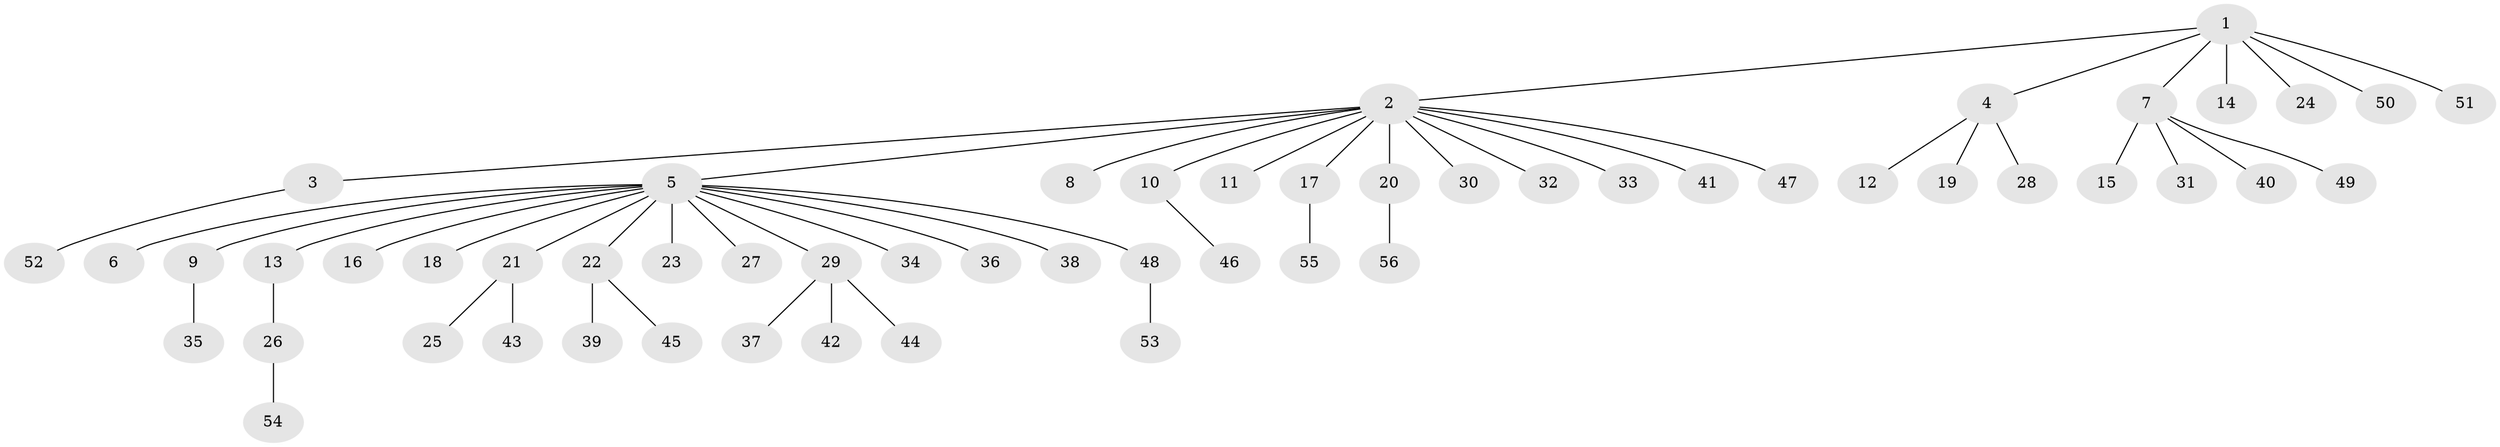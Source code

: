 // coarse degree distribution, {6: 0.023809523809523808, 12: 0.023809523809523808, 1: 0.8095238095238095, 3: 0.047619047619047616, 16: 0.023809523809523808, 4: 0.023809523809523808, 2: 0.047619047619047616}
// Generated by graph-tools (version 1.1) at 2025/41/03/06/25 10:41:46]
// undirected, 56 vertices, 55 edges
graph export_dot {
graph [start="1"]
  node [color=gray90,style=filled];
  1;
  2;
  3;
  4;
  5;
  6;
  7;
  8;
  9;
  10;
  11;
  12;
  13;
  14;
  15;
  16;
  17;
  18;
  19;
  20;
  21;
  22;
  23;
  24;
  25;
  26;
  27;
  28;
  29;
  30;
  31;
  32;
  33;
  34;
  35;
  36;
  37;
  38;
  39;
  40;
  41;
  42;
  43;
  44;
  45;
  46;
  47;
  48;
  49;
  50;
  51;
  52;
  53;
  54;
  55;
  56;
  1 -- 2;
  1 -- 4;
  1 -- 7;
  1 -- 14;
  1 -- 24;
  1 -- 50;
  1 -- 51;
  2 -- 3;
  2 -- 5;
  2 -- 8;
  2 -- 10;
  2 -- 11;
  2 -- 17;
  2 -- 20;
  2 -- 30;
  2 -- 32;
  2 -- 33;
  2 -- 41;
  2 -- 47;
  3 -- 52;
  4 -- 12;
  4 -- 19;
  4 -- 28;
  5 -- 6;
  5 -- 9;
  5 -- 13;
  5 -- 16;
  5 -- 18;
  5 -- 21;
  5 -- 22;
  5 -- 23;
  5 -- 27;
  5 -- 29;
  5 -- 34;
  5 -- 36;
  5 -- 38;
  5 -- 48;
  7 -- 15;
  7 -- 31;
  7 -- 40;
  7 -- 49;
  9 -- 35;
  10 -- 46;
  13 -- 26;
  17 -- 55;
  20 -- 56;
  21 -- 25;
  21 -- 43;
  22 -- 39;
  22 -- 45;
  26 -- 54;
  29 -- 37;
  29 -- 42;
  29 -- 44;
  48 -- 53;
}
